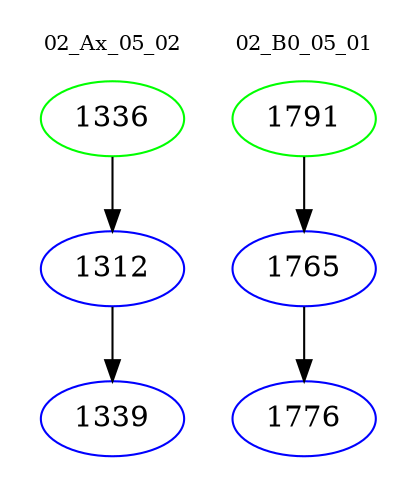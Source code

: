 digraph{
subgraph cluster_0 {
color = white
label = "02_Ax_05_02";
fontsize=10;
T0_1336 [label="1336", color="green"]
T0_1336 -> T0_1312 [color="black"]
T0_1312 [label="1312", color="blue"]
T0_1312 -> T0_1339 [color="black"]
T0_1339 [label="1339", color="blue"]
}
subgraph cluster_1 {
color = white
label = "02_B0_05_01";
fontsize=10;
T1_1791 [label="1791", color="green"]
T1_1791 -> T1_1765 [color="black"]
T1_1765 [label="1765", color="blue"]
T1_1765 -> T1_1776 [color="black"]
T1_1776 [label="1776", color="blue"]
}
}
